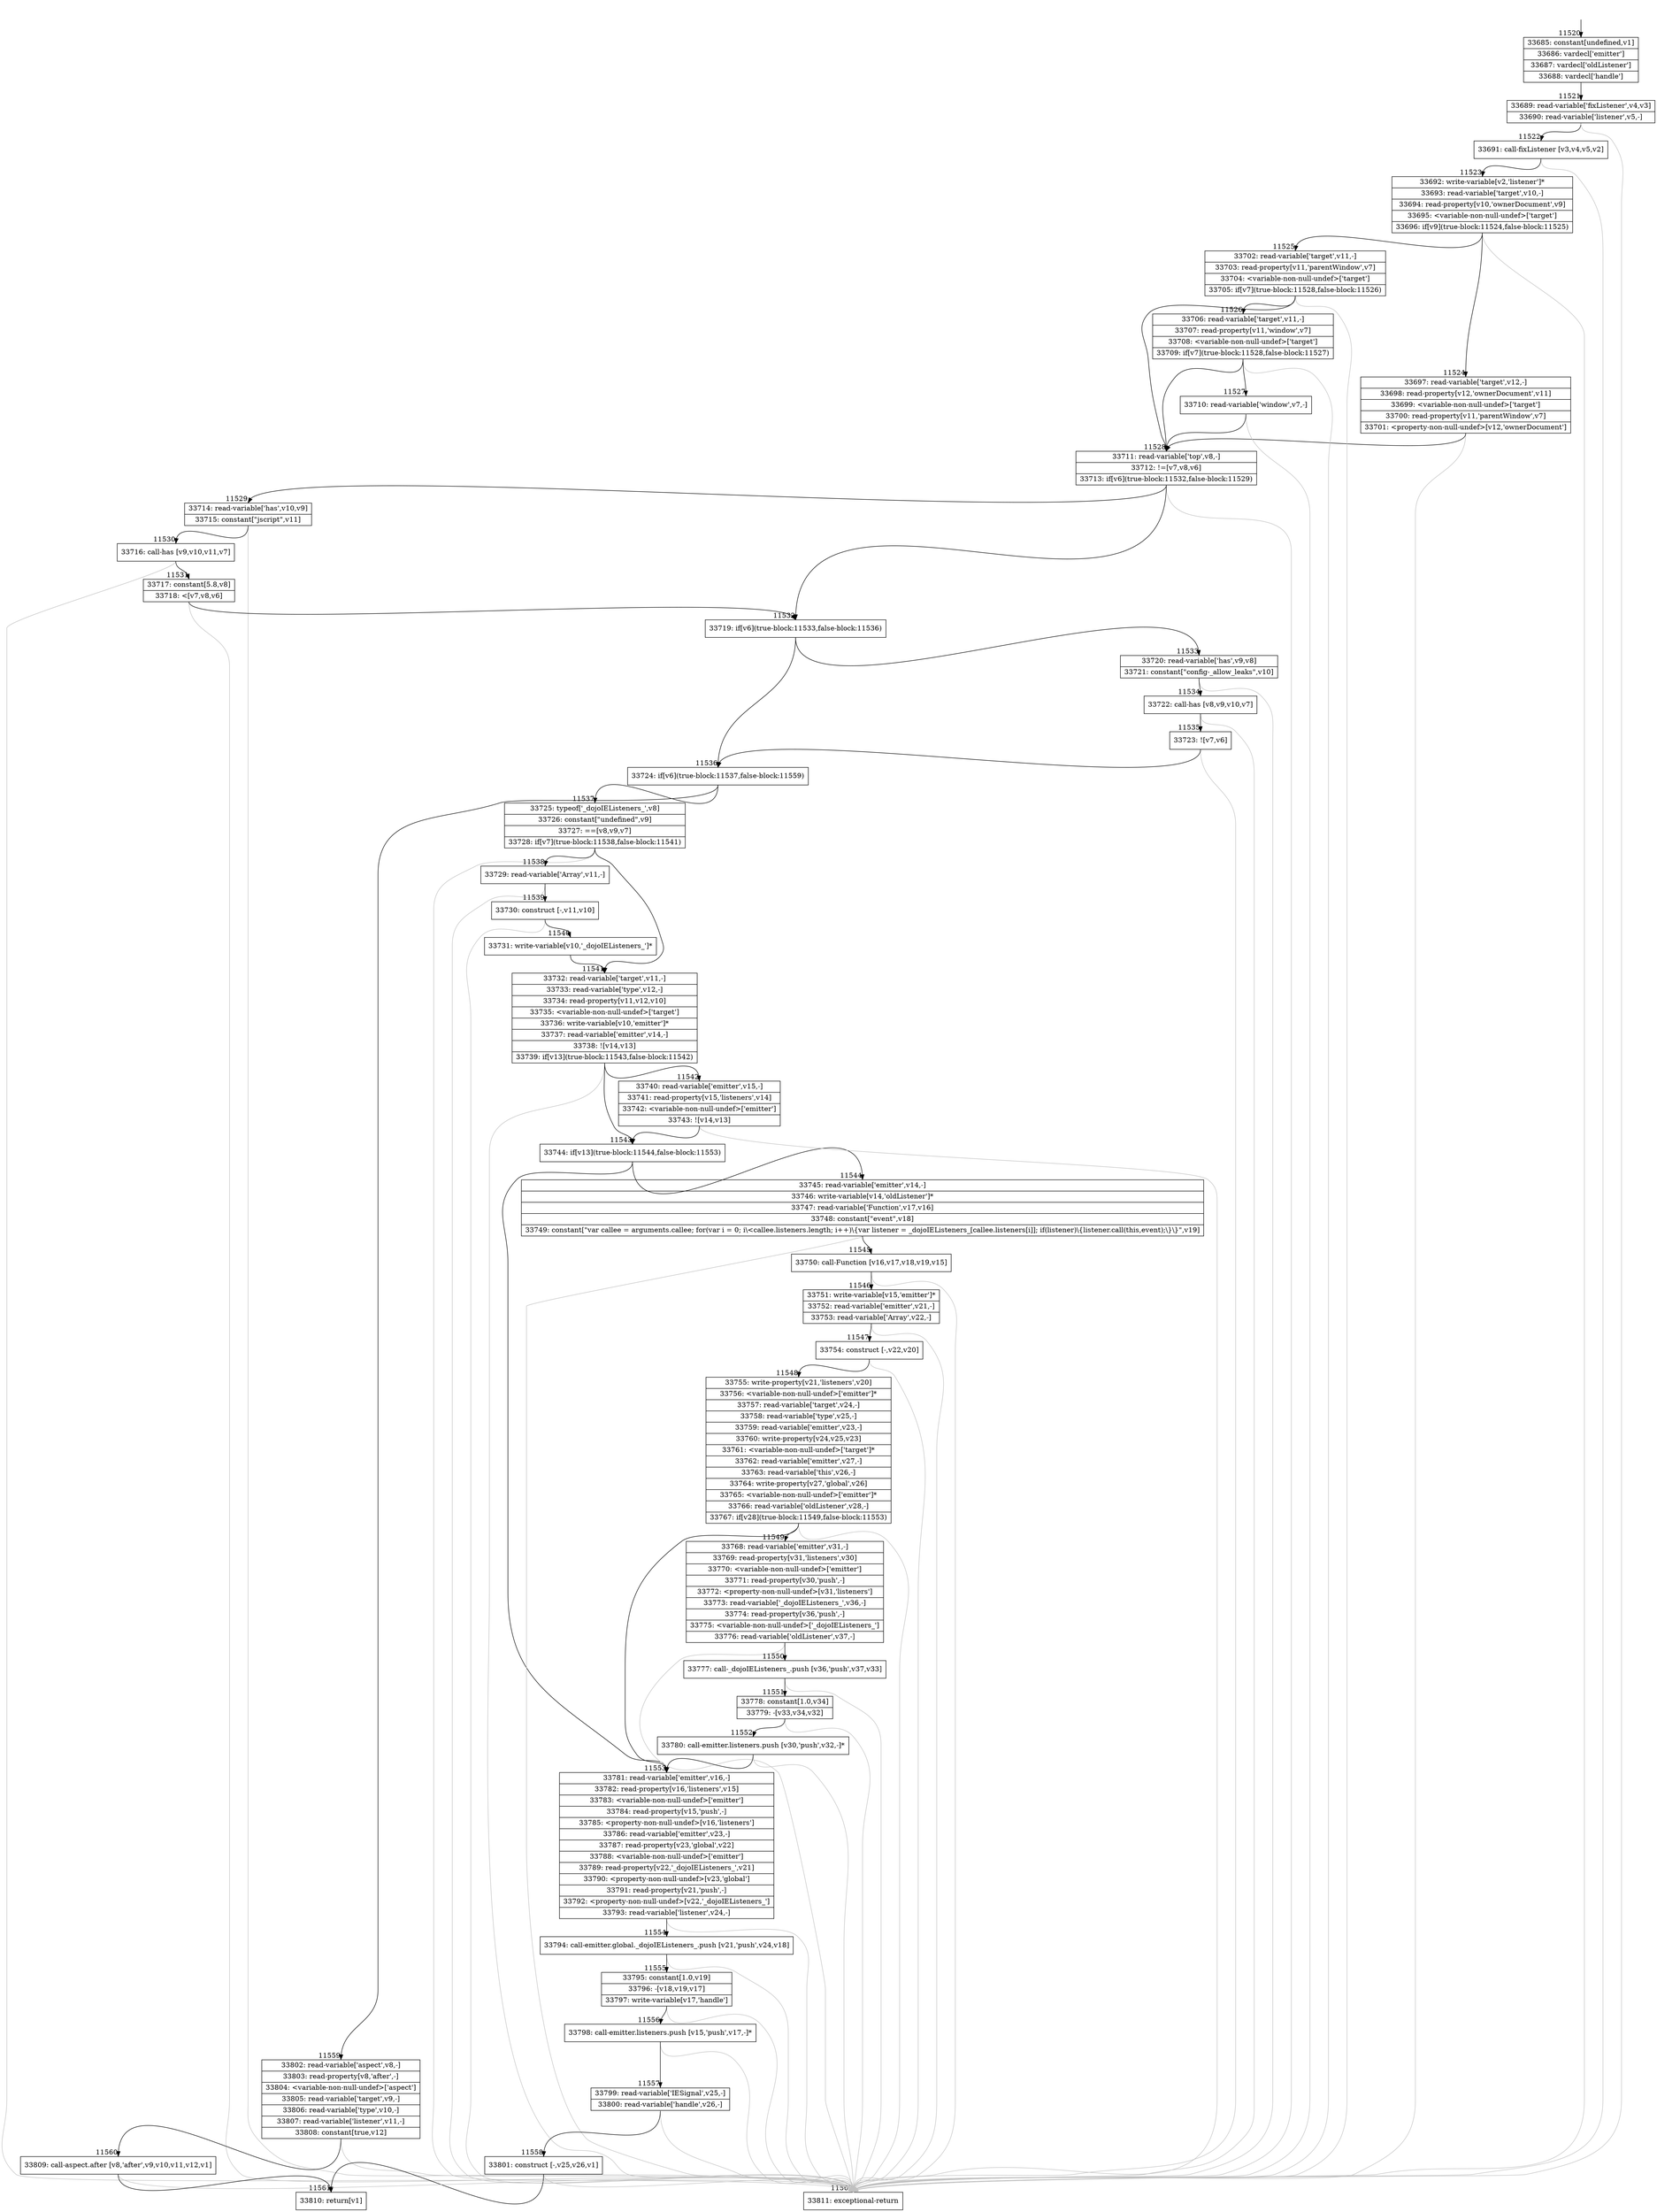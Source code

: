digraph {
rankdir="TD"
BB_entry858[shape=none,label=""];
BB_entry858 -> BB11520 [tailport=s, headport=n, headlabel="    11520"]
BB11520 [shape=record label="{33685: constant[undefined,v1]|33686: vardecl['emitter']|33687: vardecl['oldListener']|33688: vardecl['handle']}" ] 
BB11520 -> BB11521 [tailport=s, headport=n, headlabel="      11521"]
BB11521 [shape=record label="{33689: read-variable['fixListener',v4,v3]|33690: read-variable['listener',v5,-]}" ] 
BB11521 -> BB11522 [tailport=s, headport=n, headlabel="      11522"]
BB11521 -> BB11562 [tailport=s, headport=n, color=gray, headlabel="      11562"]
BB11522 [shape=record label="{33691: call-fixListener [v3,v4,v5,v2]}" ] 
BB11522 -> BB11523 [tailport=s, headport=n, headlabel="      11523"]
BB11522 -> BB11562 [tailport=s, headport=n, color=gray]
BB11523 [shape=record label="{33692: write-variable[v2,'listener']*|33693: read-variable['target',v10,-]|33694: read-property[v10,'ownerDocument',v9]|33695: \<variable-non-null-undef\>['target']|33696: if[v9](true-block:11524,false-block:11525)}" ] 
BB11523 -> BB11524 [tailport=s, headport=n, headlabel="      11524"]
BB11523 -> BB11525 [tailport=s, headport=n, headlabel="      11525"]
BB11523 -> BB11562 [tailport=s, headport=n, color=gray]
BB11524 [shape=record label="{33697: read-variable['target',v12,-]|33698: read-property[v12,'ownerDocument',v11]|33699: \<variable-non-null-undef\>['target']|33700: read-property[v11,'parentWindow',v7]|33701: \<property-non-null-undef\>[v12,'ownerDocument']}" ] 
BB11524 -> BB11528 [tailport=s, headport=n, headlabel="      11528"]
BB11524 -> BB11562 [tailport=s, headport=n, color=gray]
BB11525 [shape=record label="{33702: read-variable['target',v11,-]|33703: read-property[v11,'parentWindow',v7]|33704: \<variable-non-null-undef\>['target']|33705: if[v7](true-block:11528,false-block:11526)}" ] 
BB11525 -> BB11528 [tailport=s, headport=n]
BB11525 -> BB11526 [tailport=s, headport=n, headlabel="      11526"]
BB11525 -> BB11562 [tailport=s, headport=n, color=gray]
BB11526 [shape=record label="{33706: read-variable['target',v11,-]|33707: read-property[v11,'window',v7]|33708: \<variable-non-null-undef\>['target']|33709: if[v7](true-block:11528,false-block:11527)}" ] 
BB11526 -> BB11528 [tailport=s, headport=n]
BB11526 -> BB11527 [tailport=s, headport=n, headlabel="      11527"]
BB11526 -> BB11562 [tailport=s, headport=n, color=gray]
BB11527 [shape=record label="{33710: read-variable['window',v7,-]}" ] 
BB11527 -> BB11528 [tailport=s, headport=n]
BB11527 -> BB11562 [tailport=s, headport=n, color=gray]
BB11528 [shape=record label="{33711: read-variable['top',v8,-]|33712: !=[v7,v8,v6]|33713: if[v6](true-block:11532,false-block:11529)}" ] 
BB11528 -> BB11532 [tailport=s, headport=n, headlabel="      11532"]
BB11528 -> BB11529 [tailport=s, headport=n, headlabel="      11529"]
BB11528 -> BB11562 [tailport=s, headport=n, color=gray]
BB11529 [shape=record label="{33714: read-variable['has',v10,v9]|33715: constant[\"jscript\",v11]}" ] 
BB11529 -> BB11530 [tailport=s, headport=n, headlabel="      11530"]
BB11529 -> BB11562 [tailport=s, headport=n, color=gray]
BB11530 [shape=record label="{33716: call-has [v9,v10,v11,v7]}" ] 
BB11530 -> BB11531 [tailport=s, headport=n, headlabel="      11531"]
BB11530 -> BB11562 [tailport=s, headport=n, color=gray]
BB11531 [shape=record label="{33717: constant[5.8,v8]|33718: \<[v7,v8,v6]}" ] 
BB11531 -> BB11532 [tailport=s, headport=n]
BB11531 -> BB11562 [tailport=s, headport=n, color=gray]
BB11532 [shape=record label="{33719: if[v6](true-block:11533,false-block:11536)}" ] 
BB11532 -> BB11536 [tailport=s, headport=n, headlabel="      11536"]
BB11532 -> BB11533 [tailport=s, headport=n, headlabel="      11533"]
BB11533 [shape=record label="{33720: read-variable['has',v9,v8]|33721: constant[\"config-_allow_leaks\",v10]}" ] 
BB11533 -> BB11534 [tailport=s, headport=n, headlabel="      11534"]
BB11533 -> BB11562 [tailport=s, headport=n, color=gray]
BB11534 [shape=record label="{33722: call-has [v8,v9,v10,v7]}" ] 
BB11534 -> BB11535 [tailport=s, headport=n, headlabel="      11535"]
BB11534 -> BB11562 [tailport=s, headport=n, color=gray]
BB11535 [shape=record label="{33723: ![v7,v6]}" ] 
BB11535 -> BB11536 [tailport=s, headport=n]
BB11535 -> BB11562 [tailport=s, headport=n, color=gray]
BB11536 [shape=record label="{33724: if[v6](true-block:11537,false-block:11559)}" ] 
BB11536 -> BB11537 [tailport=s, headport=n, headlabel="      11537"]
BB11536 -> BB11559 [tailport=s, headport=n, headlabel="      11559"]
BB11537 [shape=record label="{33725: typeof['_dojoIEListeners_',v8]|33726: constant[\"undefined\",v9]|33727: ==[v8,v9,v7]|33728: if[v7](true-block:11538,false-block:11541)}" ] 
BB11537 -> BB11538 [tailport=s, headport=n, headlabel="      11538"]
BB11537 -> BB11541 [tailport=s, headport=n, headlabel="      11541"]
BB11537 -> BB11562 [tailport=s, headport=n, color=gray]
BB11538 [shape=record label="{33729: read-variable['Array',v11,-]}" ] 
BB11538 -> BB11539 [tailport=s, headport=n, headlabel="      11539"]
BB11538 -> BB11562 [tailport=s, headport=n, color=gray]
BB11539 [shape=record label="{33730: construct [-,v11,v10]}" ] 
BB11539 -> BB11540 [tailport=s, headport=n, headlabel="      11540"]
BB11539 -> BB11562 [tailport=s, headport=n, color=gray]
BB11540 [shape=record label="{33731: write-variable[v10,'_dojoIEListeners_']*}" ] 
BB11540 -> BB11541 [tailport=s, headport=n]
BB11541 [shape=record label="{33732: read-variable['target',v11,-]|33733: read-variable['type',v12,-]|33734: read-property[v11,v12,v10]|33735: \<variable-non-null-undef\>['target']|33736: write-variable[v10,'emitter']*|33737: read-variable['emitter',v14,-]|33738: ![v14,v13]|33739: if[v13](true-block:11543,false-block:11542)}" ] 
BB11541 -> BB11543 [tailport=s, headport=n, headlabel="      11543"]
BB11541 -> BB11542 [tailport=s, headport=n, headlabel="      11542"]
BB11541 -> BB11562 [tailport=s, headport=n, color=gray]
BB11542 [shape=record label="{33740: read-variable['emitter',v15,-]|33741: read-property[v15,'listeners',v14]|33742: \<variable-non-null-undef\>['emitter']|33743: ![v14,v13]}" ] 
BB11542 -> BB11543 [tailport=s, headport=n]
BB11542 -> BB11562 [tailport=s, headport=n, color=gray]
BB11543 [shape=record label="{33744: if[v13](true-block:11544,false-block:11553)}" ] 
BB11543 -> BB11544 [tailport=s, headport=n, headlabel="      11544"]
BB11543 -> BB11553 [tailport=s, headport=n, headlabel="      11553"]
BB11544 [shape=record label="{33745: read-variable['emitter',v14,-]|33746: write-variable[v14,'oldListener']*|33747: read-variable['Function',v17,v16]|33748: constant[\"event\",v18]|33749: constant[\"var callee = arguments.callee; for(var i = 0; i\\\<callee.listeners.length; i++)\\\{var listener = _dojoIEListeners_[callee.listeners[i]]; if(listener)\\\{listener.call(this,event);\\\}\\\}\",v19]}" ] 
BB11544 -> BB11545 [tailport=s, headport=n, headlabel="      11545"]
BB11544 -> BB11562 [tailport=s, headport=n, color=gray]
BB11545 [shape=record label="{33750: call-Function [v16,v17,v18,v19,v15]}" ] 
BB11545 -> BB11546 [tailport=s, headport=n, headlabel="      11546"]
BB11545 -> BB11562 [tailport=s, headport=n, color=gray]
BB11546 [shape=record label="{33751: write-variable[v15,'emitter']*|33752: read-variable['emitter',v21,-]|33753: read-variable['Array',v22,-]}" ] 
BB11546 -> BB11547 [tailport=s, headport=n, headlabel="      11547"]
BB11546 -> BB11562 [tailport=s, headport=n, color=gray]
BB11547 [shape=record label="{33754: construct [-,v22,v20]}" ] 
BB11547 -> BB11548 [tailport=s, headport=n, headlabel="      11548"]
BB11547 -> BB11562 [tailport=s, headport=n, color=gray]
BB11548 [shape=record label="{33755: write-property[v21,'listeners',v20]|33756: \<variable-non-null-undef\>['emitter']*|33757: read-variable['target',v24,-]|33758: read-variable['type',v25,-]|33759: read-variable['emitter',v23,-]|33760: write-property[v24,v25,v23]|33761: \<variable-non-null-undef\>['target']*|33762: read-variable['emitter',v27,-]|33763: read-variable['this',v26,-]|33764: write-property[v27,'global',v26]|33765: \<variable-non-null-undef\>['emitter']*|33766: read-variable['oldListener',v28,-]|33767: if[v28](true-block:11549,false-block:11553)}" ] 
BB11548 -> BB11549 [tailport=s, headport=n, headlabel="      11549"]
BB11548 -> BB11553 [tailport=s, headport=n]
BB11548 -> BB11562 [tailport=s, headport=n, color=gray]
BB11549 [shape=record label="{33768: read-variable['emitter',v31,-]|33769: read-property[v31,'listeners',v30]|33770: \<variable-non-null-undef\>['emitter']|33771: read-property[v30,'push',-]|33772: \<property-non-null-undef\>[v31,'listeners']|33773: read-variable['_dojoIEListeners_',v36,-]|33774: read-property[v36,'push',-]|33775: \<variable-non-null-undef\>['_dojoIEListeners_']|33776: read-variable['oldListener',v37,-]}" ] 
BB11549 -> BB11550 [tailport=s, headport=n, headlabel="      11550"]
BB11549 -> BB11562 [tailport=s, headport=n, color=gray]
BB11550 [shape=record label="{33777: call-_dojoIEListeners_.push [v36,'push',v37,v33]}" ] 
BB11550 -> BB11551 [tailport=s, headport=n, headlabel="      11551"]
BB11550 -> BB11562 [tailport=s, headport=n, color=gray]
BB11551 [shape=record label="{33778: constant[1.0,v34]|33779: -[v33,v34,v32]}" ] 
BB11551 -> BB11552 [tailport=s, headport=n, headlabel="      11552"]
BB11551 -> BB11562 [tailport=s, headport=n, color=gray]
BB11552 [shape=record label="{33780: call-emitter.listeners.push [v30,'push',v32,-]*}" ] 
BB11552 -> BB11553 [tailport=s, headport=n]
BB11552 -> BB11562 [tailport=s, headport=n, color=gray]
BB11553 [shape=record label="{33781: read-variable['emitter',v16,-]|33782: read-property[v16,'listeners',v15]|33783: \<variable-non-null-undef\>['emitter']|33784: read-property[v15,'push',-]|33785: \<property-non-null-undef\>[v16,'listeners']|33786: read-variable['emitter',v23,-]|33787: read-property[v23,'global',v22]|33788: \<variable-non-null-undef\>['emitter']|33789: read-property[v22,'_dojoIEListeners_',v21]|33790: \<property-non-null-undef\>[v23,'global']|33791: read-property[v21,'push',-]|33792: \<property-non-null-undef\>[v22,'_dojoIEListeners_']|33793: read-variable['listener',v24,-]}" ] 
BB11553 -> BB11554 [tailport=s, headport=n, headlabel="      11554"]
BB11553 -> BB11562 [tailport=s, headport=n, color=gray]
BB11554 [shape=record label="{33794: call-emitter.global._dojoIEListeners_.push [v21,'push',v24,v18]}" ] 
BB11554 -> BB11555 [tailport=s, headport=n, headlabel="      11555"]
BB11554 -> BB11562 [tailport=s, headport=n, color=gray]
BB11555 [shape=record label="{33795: constant[1.0,v19]|33796: -[v18,v19,v17]|33797: write-variable[v17,'handle']}" ] 
BB11555 -> BB11556 [tailport=s, headport=n, headlabel="      11556"]
BB11555 -> BB11562 [tailport=s, headport=n, color=gray]
BB11556 [shape=record label="{33798: call-emitter.listeners.push [v15,'push',v17,-]*}" ] 
BB11556 -> BB11557 [tailport=s, headport=n, headlabel="      11557"]
BB11556 -> BB11562 [tailport=s, headport=n, color=gray]
BB11557 [shape=record label="{33799: read-variable['IESignal',v25,-]|33800: read-variable['handle',v26,-]}" ] 
BB11557 -> BB11558 [tailport=s, headport=n, headlabel="      11558"]
BB11557 -> BB11562 [tailport=s, headport=n, color=gray]
BB11558 [shape=record label="{33801: construct [-,v25,v26,v1]}" ] 
BB11558 -> BB11561 [tailport=s, headport=n, headlabel="      11561"]
BB11558 -> BB11562 [tailport=s, headport=n, color=gray]
BB11559 [shape=record label="{33802: read-variable['aspect',v8,-]|33803: read-property[v8,'after',-]|33804: \<variable-non-null-undef\>['aspect']|33805: read-variable['target',v9,-]|33806: read-variable['type',v10,-]|33807: read-variable['listener',v11,-]|33808: constant[true,v12]}" ] 
BB11559 -> BB11560 [tailport=s, headport=n, headlabel="      11560"]
BB11559 -> BB11562 [tailport=s, headport=n, color=gray]
BB11560 [shape=record label="{33809: call-aspect.after [v8,'after',v9,v10,v11,v12,v1]}" ] 
BB11560 -> BB11561 [tailport=s, headport=n]
BB11560 -> BB11562 [tailport=s, headport=n, color=gray]
BB11561 [shape=record label="{33810: return[v1]}" ] 
BB11562 [shape=record label="{33811: exceptional-return}" ] 
//#$~ 16123
}
